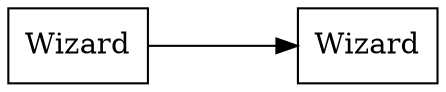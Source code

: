 digraph wizard {
    node [URL="controlFlow/\N.html" shape=box]
    graph [layout="circo"]
    wizard [label="Wizard" URL="\N.html" root=true]

    wizard -> Wizard 
}
